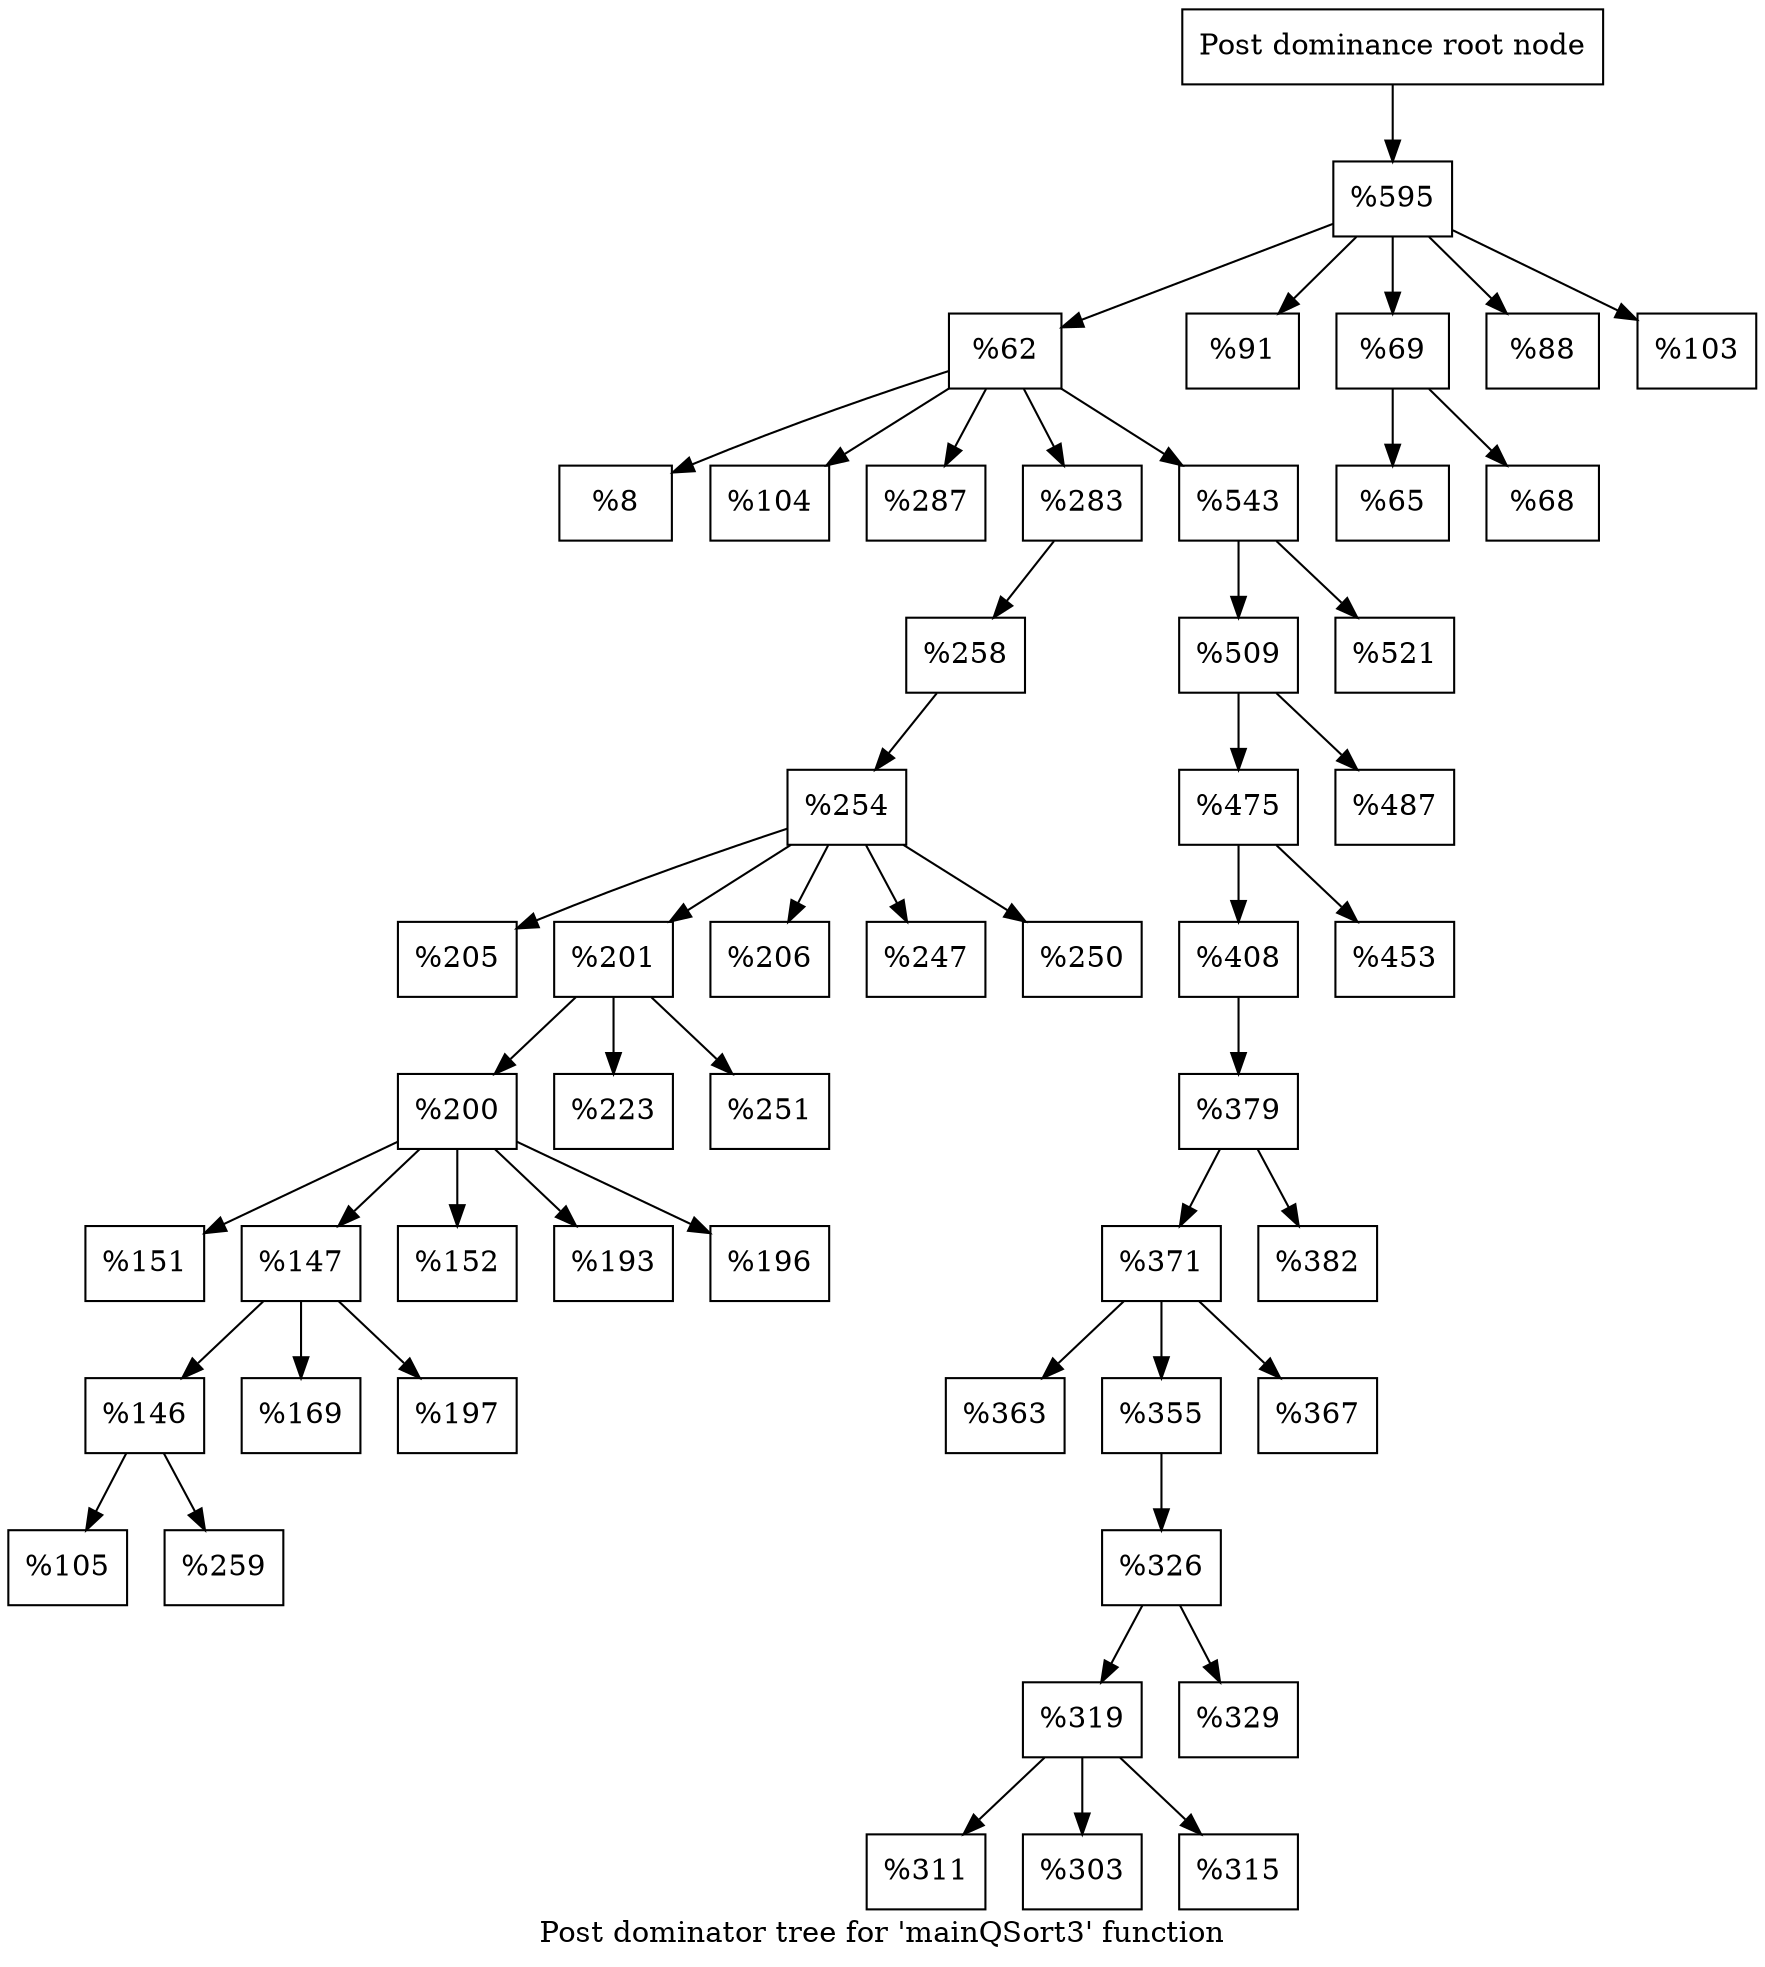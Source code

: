 digraph "Post dominator tree for 'mainQSort3' function" {
	label="Post dominator tree for 'mainQSort3' function";

	Node0x12d8540 [shape=record,label="{Post dominance root node}"];
	Node0x12d8540 -> Node0x134f880;
	Node0x134f880 [shape=record,label="{%595}"];
	Node0x134f880 -> Node0x12a0900;
	Node0x134f880 -> Node0x134e3e0;
	Node0x134f880 -> Node0x1350500;
	Node0x134f880 -> Node0x1348dd0;
	Node0x134f880 -> Node0x1054750;
	Node0x12a0900 [shape=record,label="{%62}"];
	Node0x12a0900 -> Node0x12b01a0;
	Node0x12a0900 -> Node0x10f6eb0;
	Node0x12a0900 -> Node0x12f06d0;
	Node0x12a0900 -> Node0x133b790;
	Node0x12a0900 -> Node0x124b930;
	Node0x12b01a0 [shape=record,label="{%8}"];
	Node0x10f6eb0 [shape=record,label="{%104}"];
	Node0x12f06d0 [shape=record,label="{%287}"];
	Node0x133b790 [shape=record,label="{%283}"];
	Node0x133b790 -> Node0x1291c40;
	Node0x1291c40 [shape=record,label="{%258}"];
	Node0x1291c40 -> Node0x10d28b0;
	Node0x10d28b0 [shape=record,label="{%254}"];
	Node0x10d28b0 -> Node0x128ae10;
	Node0x10d28b0 -> Node0x1264e70;
	Node0x10d28b0 -> Node0x1346630;
	Node0x10d28b0 -> Node0x10d8000;
	Node0x10d28b0 -> Node0x12b58a0;
	Node0x128ae10 [shape=record,label="{%205}"];
	Node0x1264e70 [shape=record,label="{%201}"];
	Node0x1264e70 -> Node0x10d1ce0;
	Node0x1264e70 -> Node0x12ada70;
	Node0x1264e70 -> Node0x10b3300;
	Node0x10d1ce0 [shape=record,label="{%200}"];
	Node0x10d1ce0 -> Node0x1277df0;
	Node0x10d1ce0 -> Node0x12b4db0;
	Node0x10d1ce0 -> Node0x126c9b0;
	Node0x10d1ce0 -> Node0x12b5d00;
	Node0x10d1ce0 -> Node0x1327910;
	Node0x1277df0 [shape=record,label="{%151}"];
	Node0x12b4db0 [shape=record,label="{%147}"];
	Node0x12b4db0 -> Node0x1258180;
	Node0x12b4db0 -> Node0x1252780;
	Node0x12b4db0 -> Node0x1273980;
	Node0x1258180 [shape=record,label="{%146}"];
	Node0x1258180 -> Node0x10e13e0;
	Node0x1258180 -> Node0x12e6060;
	Node0x10e13e0 [shape=record,label="{%105}"];
	Node0x12e6060 [shape=record,label="{%259}"];
	Node0x1252780 [shape=record,label="{%169}"];
	Node0x1273980 [shape=record,label="{%197}"];
	Node0x126c9b0 [shape=record,label="{%152}"];
	Node0x12b5d00 [shape=record,label="{%193}"];
	Node0x1327910 [shape=record,label="{%196}"];
	Node0x12ada70 [shape=record,label="{%223}"];
	Node0x10b3300 [shape=record,label="{%251}"];
	Node0x1346630 [shape=record,label="{%206}"];
	Node0x10d8000 [shape=record,label="{%247}"];
	Node0x12b58a0 [shape=record,label="{%250}"];
	Node0x124b930 [shape=record,label="{%543}"];
	Node0x124b930 -> Node0x10502e0;
	Node0x124b930 -> Node0x10ed1b0;
	Node0x10502e0 [shape=record,label="{%509}"];
	Node0x10502e0 -> Node0x10de530;
	Node0x10502e0 -> Node0x1028ea0;
	Node0x10de530 [shape=record,label="{%475}"];
	Node0x10de530 -> Node0x1288530;
	Node0x10de530 -> Node0x1290fc0;
	Node0x1288530 [shape=record,label="{%408}"];
	Node0x1288530 -> Node0x10e6970;
	Node0x10e6970 [shape=record,label="{%379}"];
	Node0x10e6970 -> Node0x12959e0;
	Node0x10e6970 -> Node0x12aa220;
	Node0x12959e0 [shape=record,label="{%371}"];
	Node0x12959e0 -> Node0x12d5690;
	Node0x12959e0 -> Node0x1289f30;
	Node0x12959e0 -> Node0x12a2360;
	Node0x12d5690 [shape=record,label="{%363}"];
	Node0x1289f30 [shape=record,label="{%355}"];
	Node0x1289f30 -> Node0x1270f60;
	Node0x1270f60 [shape=record,label="{%326}"];
	Node0x1270f60 -> Node0x11975c0;
	Node0x1270f60 -> Node0x1208860;
	Node0x11975c0 [shape=record,label="{%319}"];
	Node0x11975c0 -> Node0x132e9f0;
	Node0x11975c0 -> Node0x126ea60;
	Node0x11975c0 -> Node0x134c4f0;
	Node0x132e9f0 [shape=record,label="{%311}"];
	Node0x126ea60 [shape=record,label="{%303}"];
	Node0x134c4f0 [shape=record,label="{%315}"];
	Node0x1208860 [shape=record,label="{%329}"];
	Node0x12a2360 [shape=record,label="{%367}"];
	Node0x12aa220 [shape=record,label="{%382}"];
	Node0x1290fc0 [shape=record,label="{%453}"];
	Node0x1028ea0 [shape=record,label="{%487}"];
	Node0x10ed1b0 [shape=record,label="{%521}"];
	Node0x134e3e0 [shape=record,label="{%91}"];
	Node0x1350500 [shape=record,label="{%69}"];
	Node0x1350500 -> Node0x133bae0;
	Node0x1350500 -> Node0x1283600;
	Node0x133bae0 [shape=record,label="{%65}"];
	Node0x1283600 [shape=record,label="{%68}"];
	Node0x1348dd0 [shape=record,label="{%88}"];
	Node0x1054750 [shape=record,label="{%103}"];
}
